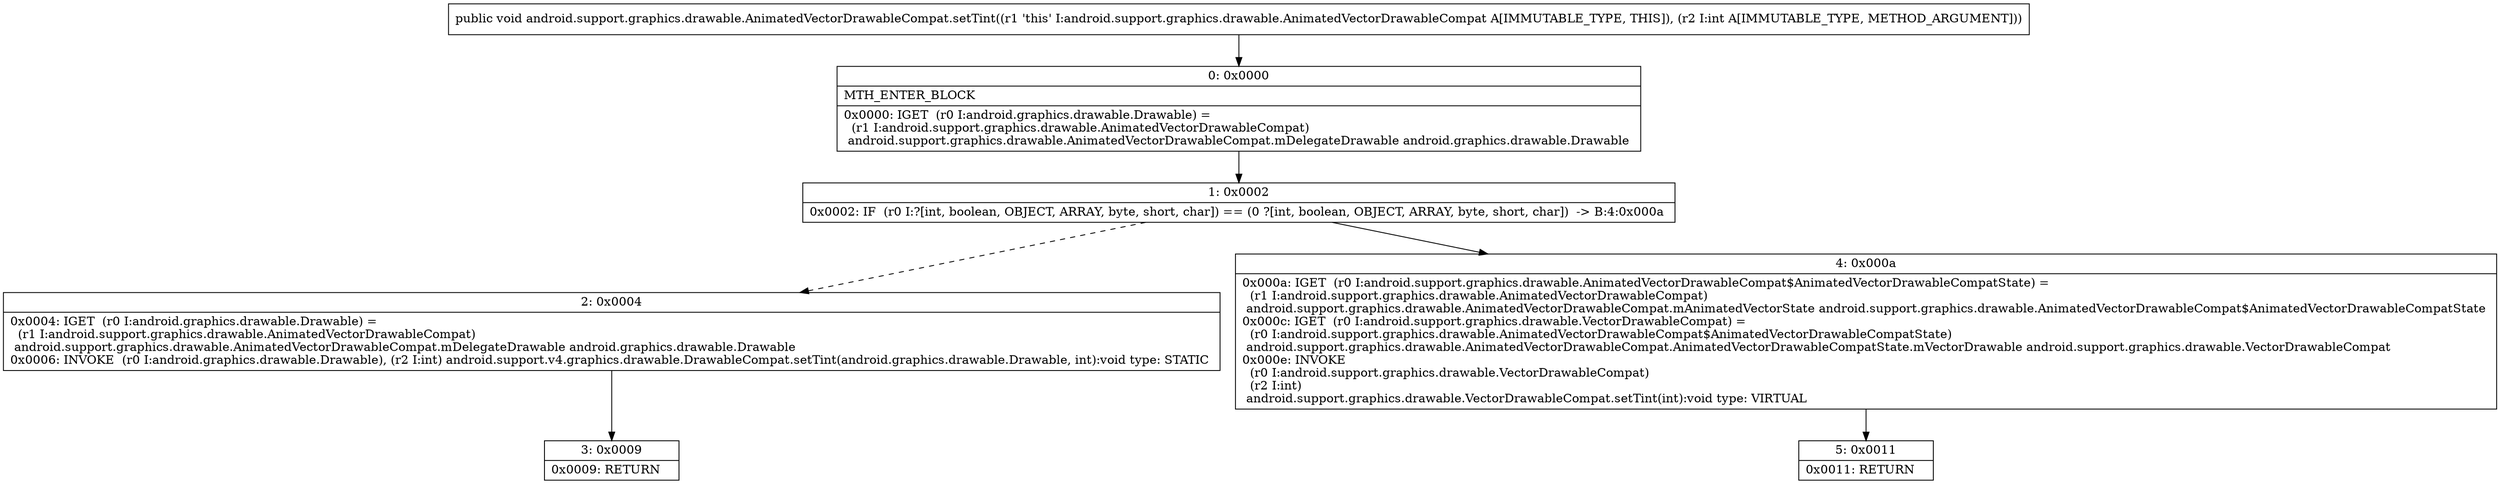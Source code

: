 digraph "CFG forandroid.support.graphics.drawable.AnimatedVectorDrawableCompat.setTint(I)V" {
Node_0 [shape=record,label="{0\:\ 0x0000|MTH_ENTER_BLOCK\l|0x0000: IGET  (r0 I:android.graphics.drawable.Drawable) = \l  (r1 I:android.support.graphics.drawable.AnimatedVectorDrawableCompat)\l android.support.graphics.drawable.AnimatedVectorDrawableCompat.mDelegateDrawable android.graphics.drawable.Drawable \l}"];
Node_1 [shape=record,label="{1\:\ 0x0002|0x0002: IF  (r0 I:?[int, boolean, OBJECT, ARRAY, byte, short, char]) == (0 ?[int, boolean, OBJECT, ARRAY, byte, short, char])  \-\> B:4:0x000a \l}"];
Node_2 [shape=record,label="{2\:\ 0x0004|0x0004: IGET  (r0 I:android.graphics.drawable.Drawable) = \l  (r1 I:android.support.graphics.drawable.AnimatedVectorDrawableCompat)\l android.support.graphics.drawable.AnimatedVectorDrawableCompat.mDelegateDrawable android.graphics.drawable.Drawable \l0x0006: INVOKE  (r0 I:android.graphics.drawable.Drawable), (r2 I:int) android.support.v4.graphics.drawable.DrawableCompat.setTint(android.graphics.drawable.Drawable, int):void type: STATIC \l}"];
Node_3 [shape=record,label="{3\:\ 0x0009|0x0009: RETURN   \l}"];
Node_4 [shape=record,label="{4\:\ 0x000a|0x000a: IGET  (r0 I:android.support.graphics.drawable.AnimatedVectorDrawableCompat$AnimatedVectorDrawableCompatState) = \l  (r1 I:android.support.graphics.drawable.AnimatedVectorDrawableCompat)\l android.support.graphics.drawable.AnimatedVectorDrawableCompat.mAnimatedVectorState android.support.graphics.drawable.AnimatedVectorDrawableCompat$AnimatedVectorDrawableCompatState \l0x000c: IGET  (r0 I:android.support.graphics.drawable.VectorDrawableCompat) = \l  (r0 I:android.support.graphics.drawable.AnimatedVectorDrawableCompat$AnimatedVectorDrawableCompatState)\l android.support.graphics.drawable.AnimatedVectorDrawableCompat.AnimatedVectorDrawableCompatState.mVectorDrawable android.support.graphics.drawable.VectorDrawableCompat \l0x000e: INVOKE  \l  (r0 I:android.support.graphics.drawable.VectorDrawableCompat)\l  (r2 I:int)\l android.support.graphics.drawable.VectorDrawableCompat.setTint(int):void type: VIRTUAL \l}"];
Node_5 [shape=record,label="{5\:\ 0x0011|0x0011: RETURN   \l}"];
MethodNode[shape=record,label="{public void android.support.graphics.drawable.AnimatedVectorDrawableCompat.setTint((r1 'this' I:android.support.graphics.drawable.AnimatedVectorDrawableCompat A[IMMUTABLE_TYPE, THIS]), (r2 I:int A[IMMUTABLE_TYPE, METHOD_ARGUMENT])) }"];
MethodNode -> Node_0;
Node_0 -> Node_1;
Node_1 -> Node_2[style=dashed];
Node_1 -> Node_4;
Node_2 -> Node_3;
Node_4 -> Node_5;
}

